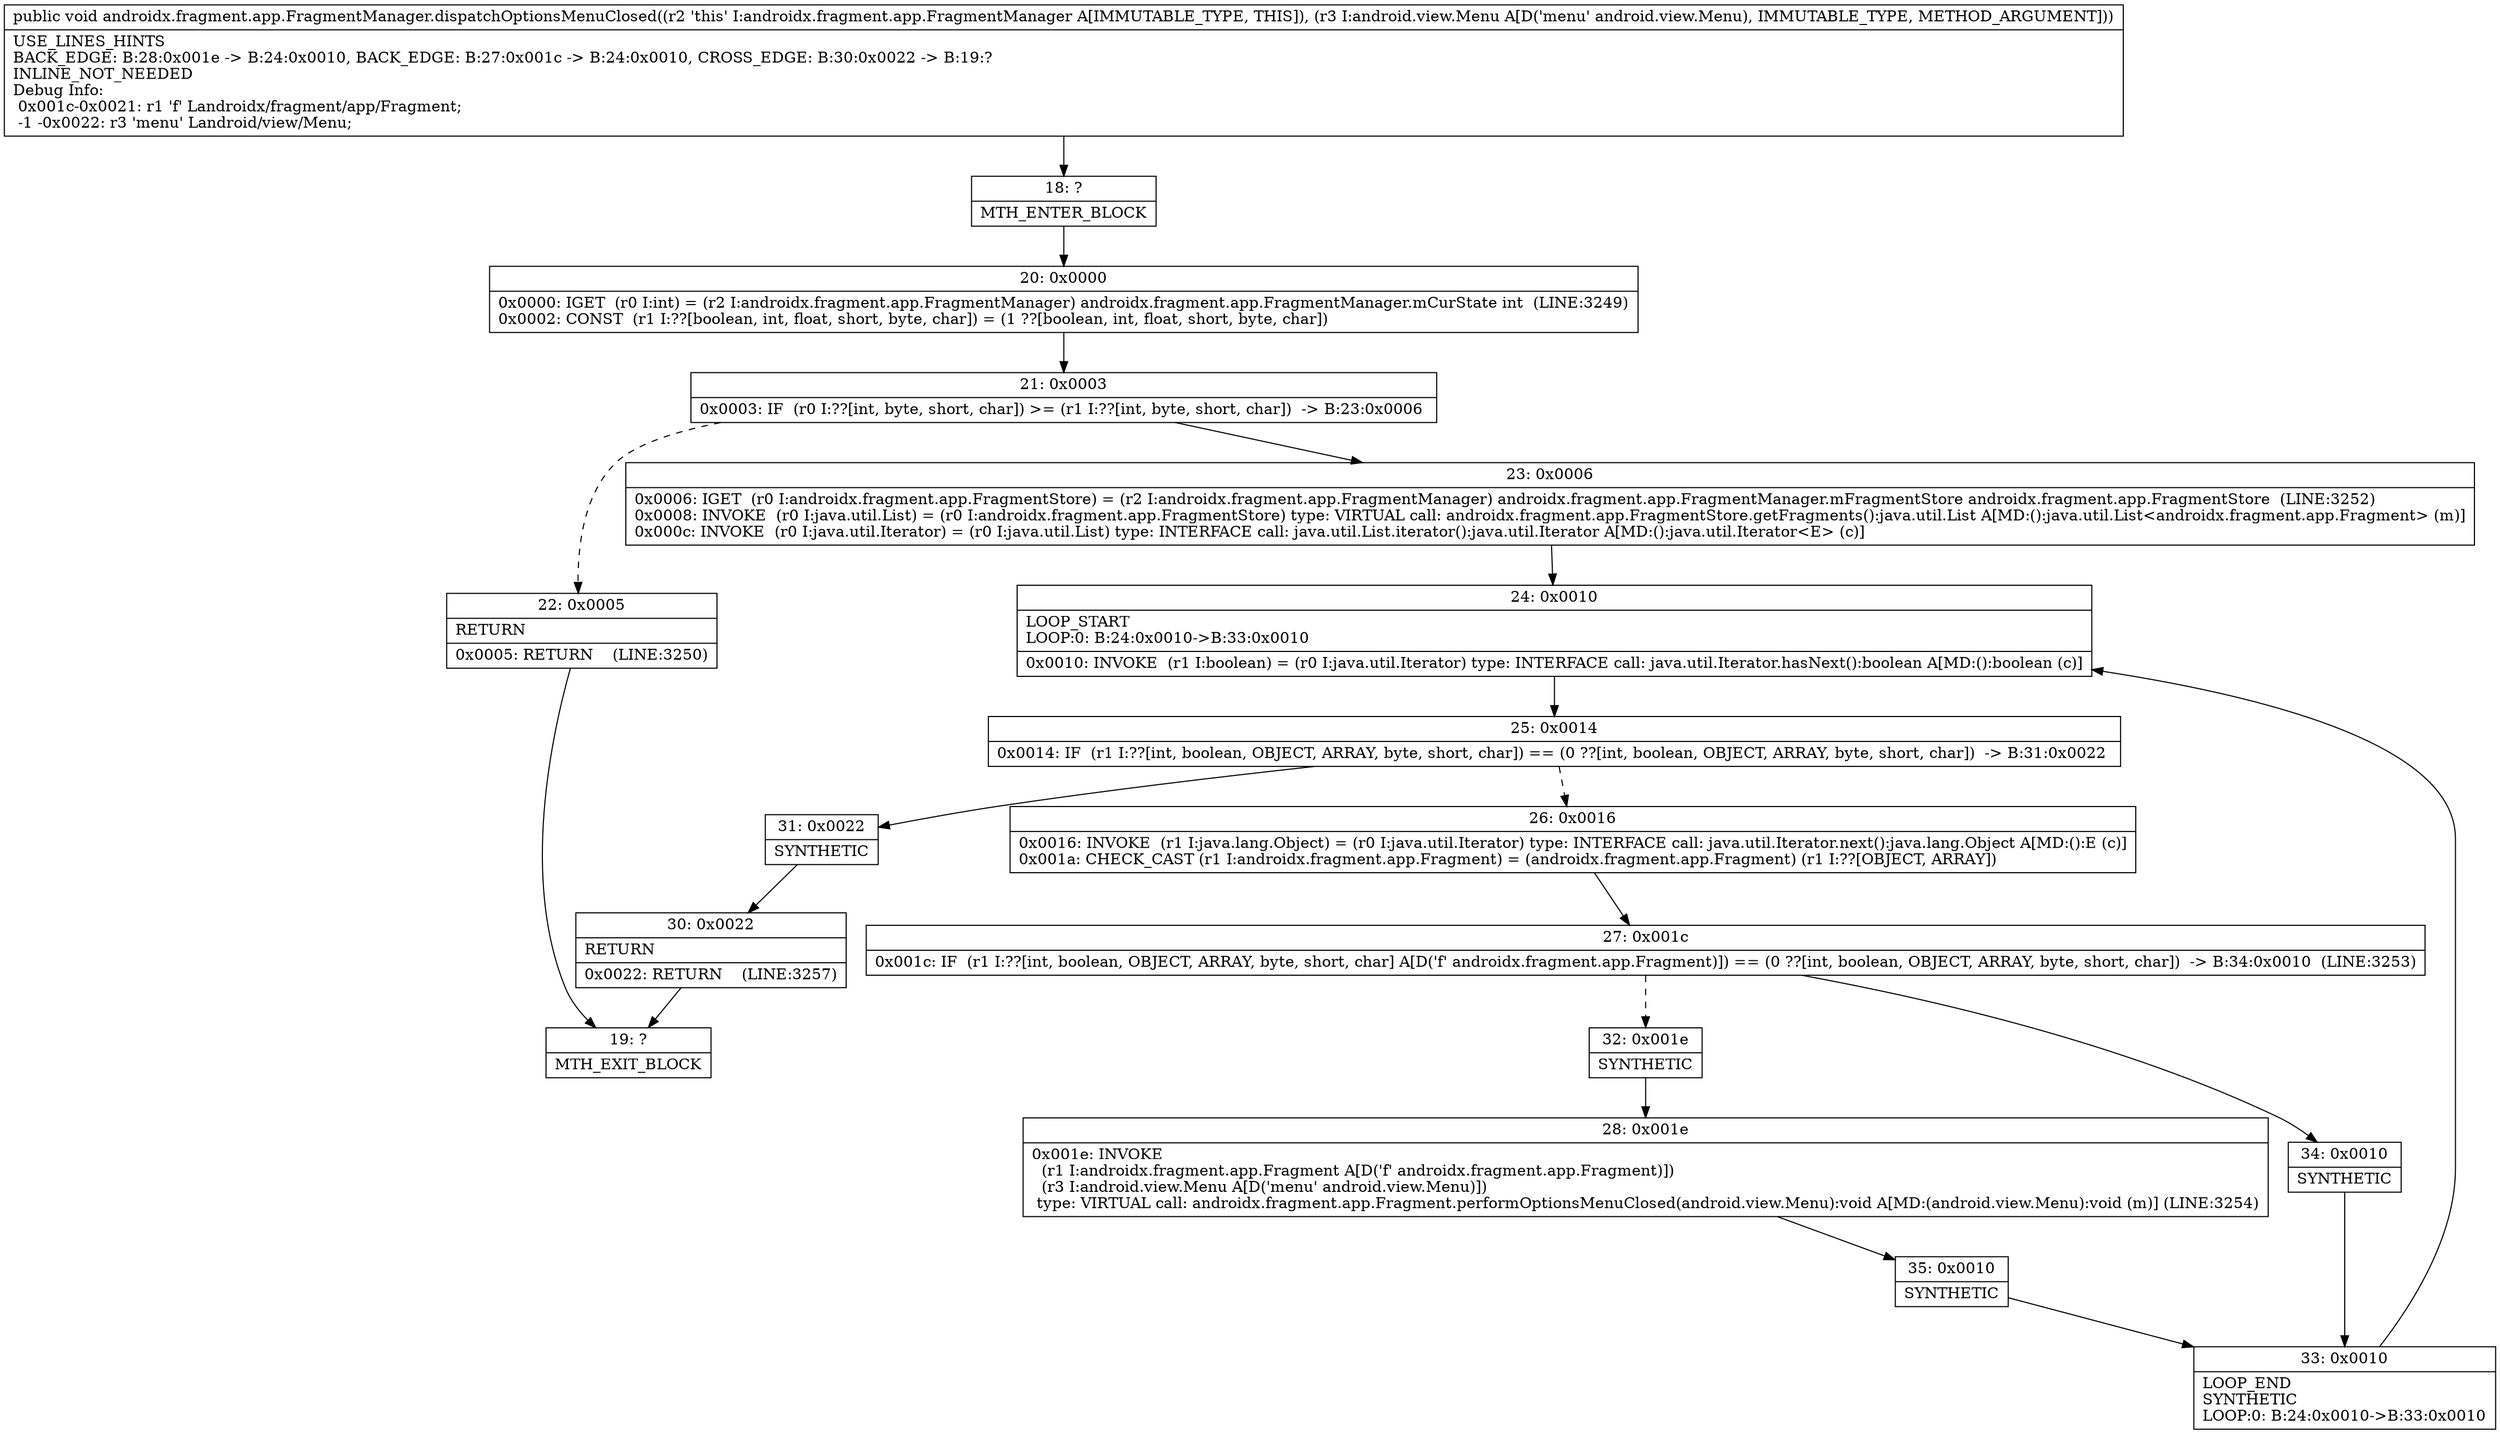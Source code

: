 digraph "CFG forandroidx.fragment.app.FragmentManager.dispatchOptionsMenuClosed(Landroid\/view\/Menu;)V" {
Node_18 [shape=record,label="{18\:\ ?|MTH_ENTER_BLOCK\l}"];
Node_20 [shape=record,label="{20\:\ 0x0000|0x0000: IGET  (r0 I:int) = (r2 I:androidx.fragment.app.FragmentManager) androidx.fragment.app.FragmentManager.mCurState int  (LINE:3249)\l0x0002: CONST  (r1 I:??[boolean, int, float, short, byte, char]) = (1 ??[boolean, int, float, short, byte, char]) \l}"];
Node_21 [shape=record,label="{21\:\ 0x0003|0x0003: IF  (r0 I:??[int, byte, short, char]) \>= (r1 I:??[int, byte, short, char])  \-\> B:23:0x0006 \l}"];
Node_22 [shape=record,label="{22\:\ 0x0005|RETURN\l|0x0005: RETURN    (LINE:3250)\l}"];
Node_19 [shape=record,label="{19\:\ ?|MTH_EXIT_BLOCK\l}"];
Node_23 [shape=record,label="{23\:\ 0x0006|0x0006: IGET  (r0 I:androidx.fragment.app.FragmentStore) = (r2 I:androidx.fragment.app.FragmentManager) androidx.fragment.app.FragmentManager.mFragmentStore androidx.fragment.app.FragmentStore  (LINE:3252)\l0x0008: INVOKE  (r0 I:java.util.List) = (r0 I:androidx.fragment.app.FragmentStore) type: VIRTUAL call: androidx.fragment.app.FragmentStore.getFragments():java.util.List A[MD:():java.util.List\<androidx.fragment.app.Fragment\> (m)]\l0x000c: INVOKE  (r0 I:java.util.Iterator) = (r0 I:java.util.List) type: INTERFACE call: java.util.List.iterator():java.util.Iterator A[MD:():java.util.Iterator\<E\> (c)]\l}"];
Node_24 [shape=record,label="{24\:\ 0x0010|LOOP_START\lLOOP:0: B:24:0x0010\-\>B:33:0x0010\l|0x0010: INVOKE  (r1 I:boolean) = (r0 I:java.util.Iterator) type: INTERFACE call: java.util.Iterator.hasNext():boolean A[MD:():boolean (c)]\l}"];
Node_25 [shape=record,label="{25\:\ 0x0014|0x0014: IF  (r1 I:??[int, boolean, OBJECT, ARRAY, byte, short, char]) == (0 ??[int, boolean, OBJECT, ARRAY, byte, short, char])  \-\> B:31:0x0022 \l}"];
Node_26 [shape=record,label="{26\:\ 0x0016|0x0016: INVOKE  (r1 I:java.lang.Object) = (r0 I:java.util.Iterator) type: INTERFACE call: java.util.Iterator.next():java.lang.Object A[MD:():E (c)]\l0x001a: CHECK_CAST (r1 I:androidx.fragment.app.Fragment) = (androidx.fragment.app.Fragment) (r1 I:??[OBJECT, ARRAY]) \l}"];
Node_27 [shape=record,label="{27\:\ 0x001c|0x001c: IF  (r1 I:??[int, boolean, OBJECT, ARRAY, byte, short, char] A[D('f' androidx.fragment.app.Fragment)]) == (0 ??[int, boolean, OBJECT, ARRAY, byte, short, char])  \-\> B:34:0x0010  (LINE:3253)\l}"];
Node_32 [shape=record,label="{32\:\ 0x001e|SYNTHETIC\l}"];
Node_28 [shape=record,label="{28\:\ 0x001e|0x001e: INVOKE  \l  (r1 I:androidx.fragment.app.Fragment A[D('f' androidx.fragment.app.Fragment)])\l  (r3 I:android.view.Menu A[D('menu' android.view.Menu)])\l type: VIRTUAL call: androidx.fragment.app.Fragment.performOptionsMenuClosed(android.view.Menu):void A[MD:(android.view.Menu):void (m)] (LINE:3254)\l}"];
Node_35 [shape=record,label="{35\:\ 0x0010|SYNTHETIC\l}"];
Node_33 [shape=record,label="{33\:\ 0x0010|LOOP_END\lSYNTHETIC\lLOOP:0: B:24:0x0010\-\>B:33:0x0010\l}"];
Node_34 [shape=record,label="{34\:\ 0x0010|SYNTHETIC\l}"];
Node_31 [shape=record,label="{31\:\ 0x0022|SYNTHETIC\l}"];
Node_30 [shape=record,label="{30\:\ 0x0022|RETURN\l|0x0022: RETURN    (LINE:3257)\l}"];
MethodNode[shape=record,label="{public void androidx.fragment.app.FragmentManager.dispatchOptionsMenuClosed((r2 'this' I:androidx.fragment.app.FragmentManager A[IMMUTABLE_TYPE, THIS]), (r3 I:android.view.Menu A[D('menu' android.view.Menu), IMMUTABLE_TYPE, METHOD_ARGUMENT]))  | USE_LINES_HINTS\lBACK_EDGE: B:28:0x001e \-\> B:24:0x0010, BACK_EDGE: B:27:0x001c \-\> B:24:0x0010, CROSS_EDGE: B:30:0x0022 \-\> B:19:?\lINLINE_NOT_NEEDED\lDebug Info:\l  0x001c\-0x0021: r1 'f' Landroidx\/fragment\/app\/Fragment;\l  \-1 \-0x0022: r3 'menu' Landroid\/view\/Menu;\l}"];
MethodNode -> Node_18;Node_18 -> Node_20;
Node_20 -> Node_21;
Node_21 -> Node_22[style=dashed];
Node_21 -> Node_23;
Node_22 -> Node_19;
Node_23 -> Node_24;
Node_24 -> Node_25;
Node_25 -> Node_26[style=dashed];
Node_25 -> Node_31;
Node_26 -> Node_27;
Node_27 -> Node_32[style=dashed];
Node_27 -> Node_34;
Node_32 -> Node_28;
Node_28 -> Node_35;
Node_35 -> Node_33;
Node_33 -> Node_24;
Node_34 -> Node_33;
Node_31 -> Node_30;
Node_30 -> Node_19;
}

